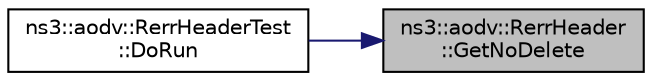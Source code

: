 digraph "ns3::aodv::RerrHeader::GetNoDelete"
{
 // LATEX_PDF_SIZE
  edge [fontname="Helvetica",fontsize="10",labelfontname="Helvetica",labelfontsize="10"];
  node [fontname="Helvetica",fontsize="10",shape=record];
  rankdir="RL";
  Node1 [label="ns3::aodv::RerrHeader\l::GetNoDelete",height=0.2,width=0.4,color="black", fillcolor="grey75", style="filled", fontcolor="black",tooltip="Get the no delete flag."];
  Node1 -> Node2 [dir="back",color="midnightblue",fontsize="10",style="solid",fontname="Helvetica"];
  Node2 [label="ns3::aodv::RerrHeaderTest\l::DoRun",height=0.2,width=0.4,color="black", fillcolor="white", style="filled",URL="$structns3_1_1aodv_1_1_rerr_header_test.html#a7acc575689dac9ac653b254a7ff84272",tooltip="Implementation to actually run this TestCase."];
}
